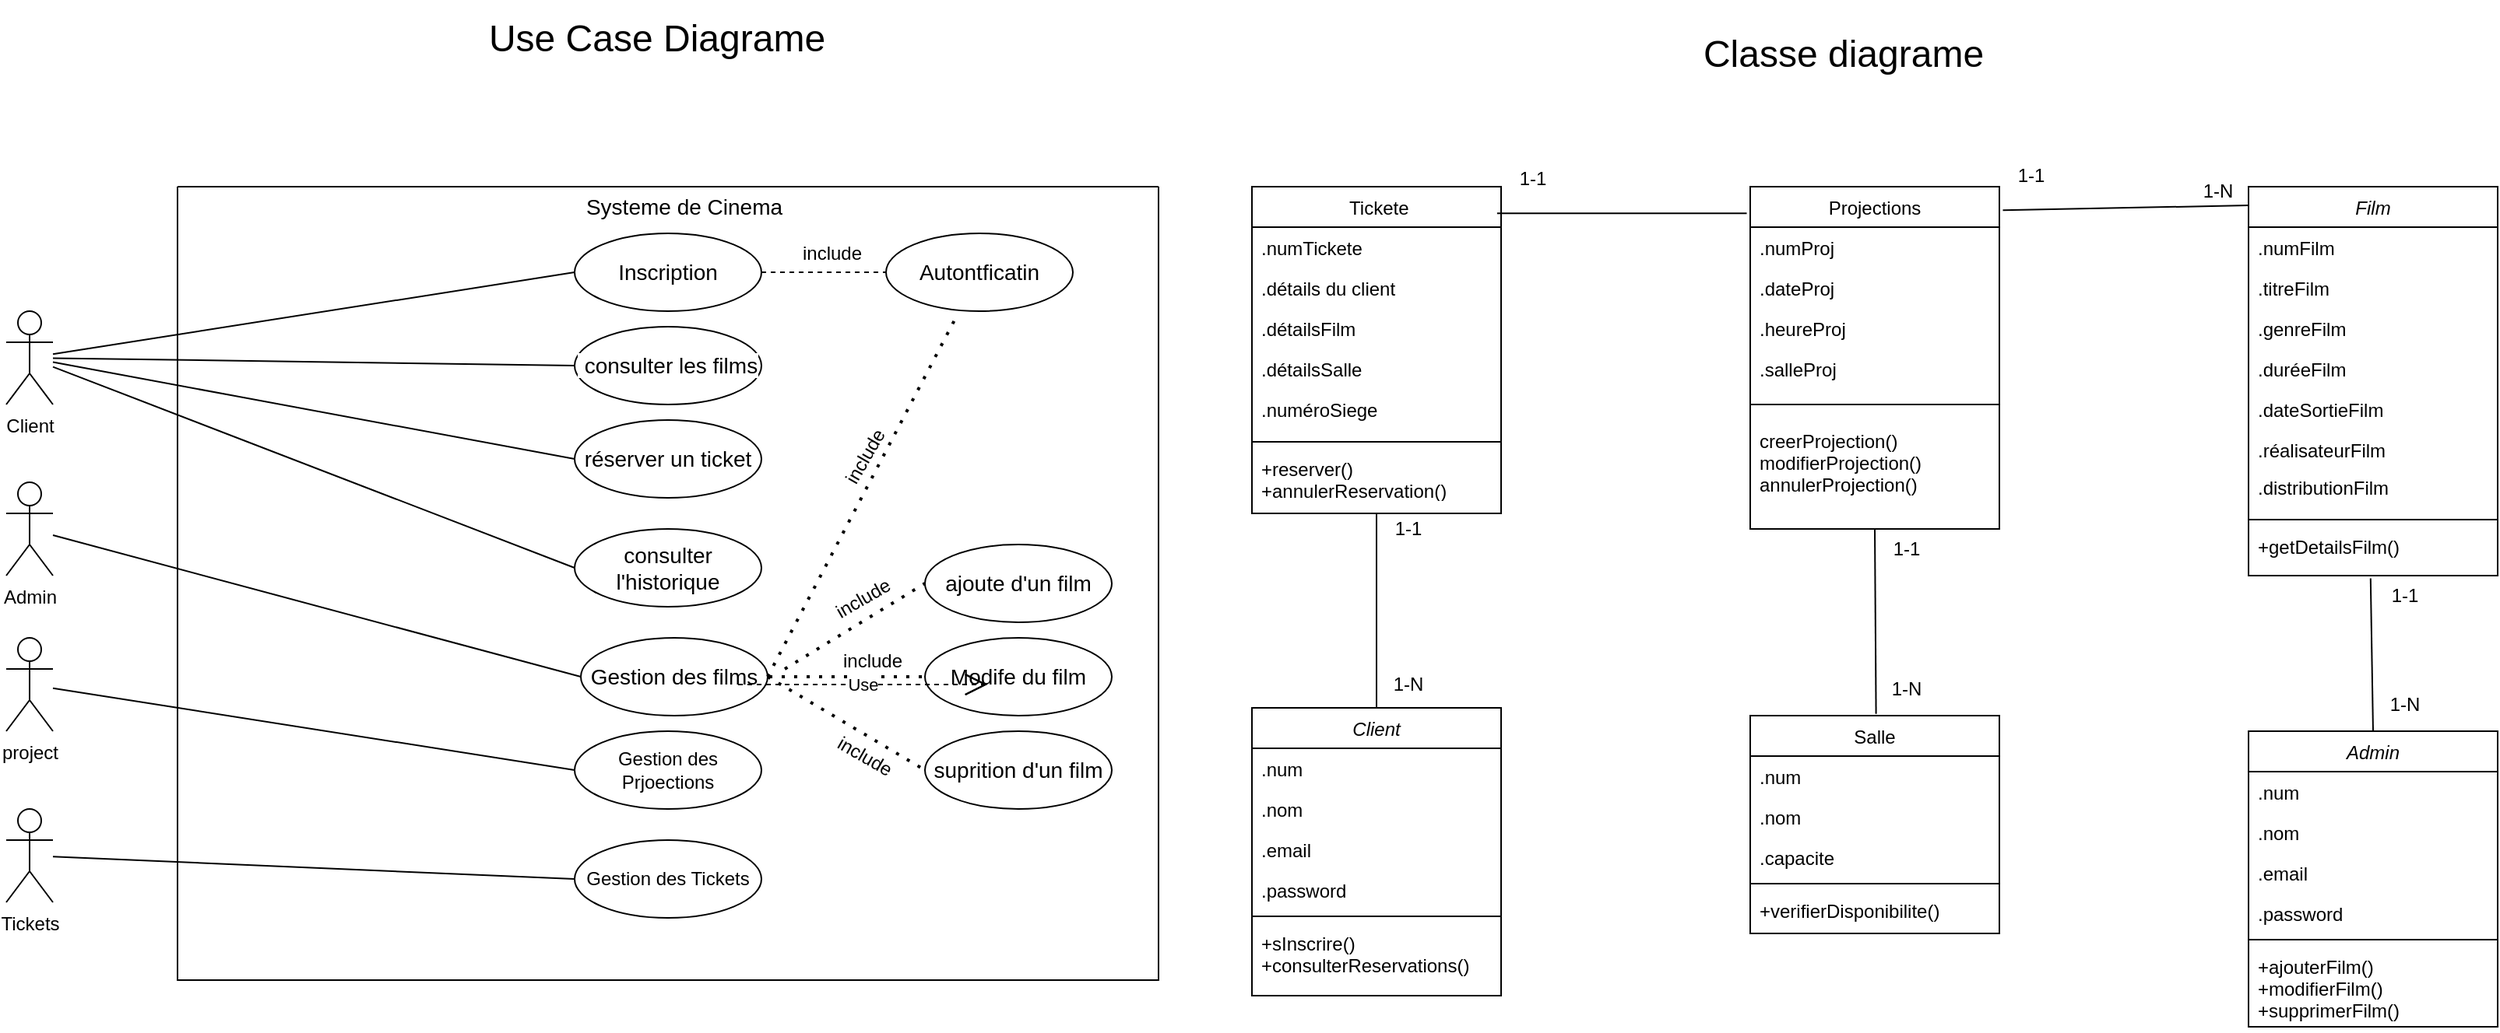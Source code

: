 <mxfile version="25.0.3">
  <diagram id="C5RBs43oDa-KdzZeNtuy" name="Page-1">
    <mxGraphModel dx="2810" dy="710" grid="1" gridSize="10" guides="1" tooltips="1" connect="1" arrows="1" fold="1" page="1" pageScale="1" pageWidth="827" pageHeight="1169" math="0" shadow="0">
      <root>
        <mxCell id="WIyWlLk6GJQsqaUBKTNV-0" />
        <mxCell id="WIyWlLk6GJQsqaUBKTNV-1" parent="WIyWlLk6GJQsqaUBKTNV-0" />
        <mxCell id="zkfFHV4jXpPFQw0GAbJ--0" value="Film" style="swimlane;fontStyle=2;align=center;verticalAlign=top;childLayout=stackLayout;horizontal=1;startSize=26;horizontalStack=0;resizeParent=1;resizeLast=0;collapsible=1;marginBottom=0;rounded=0;shadow=0;strokeWidth=1;" parent="WIyWlLk6GJQsqaUBKTNV-1" vertex="1">
          <mxGeometry x="640" y="160" width="160" height="250" as="geometry">
            <mxRectangle x="230" y="140" width="160" height="26" as="alternateBounds" />
          </mxGeometry>
        </mxCell>
        <mxCell id="zkfFHV4jXpPFQw0GAbJ--1" value=".numFilm" style="text;align=left;verticalAlign=top;spacingLeft=4;spacingRight=4;overflow=hidden;rotatable=0;points=[[0,0.5],[1,0.5]];portConstraint=eastwest;" parent="zkfFHV4jXpPFQw0GAbJ--0" vertex="1">
          <mxGeometry y="26" width="160" height="26" as="geometry" />
        </mxCell>
        <mxCell id="zkfFHV4jXpPFQw0GAbJ--2" value=".titreFilm" style="text;align=left;verticalAlign=top;spacingLeft=4;spacingRight=4;overflow=hidden;rotatable=0;points=[[0,0.5],[1,0.5]];portConstraint=eastwest;rounded=0;shadow=0;html=0;" parent="zkfFHV4jXpPFQw0GAbJ--0" vertex="1">
          <mxGeometry y="52" width="160" height="26" as="geometry" />
        </mxCell>
        <mxCell id="zkfFHV4jXpPFQw0GAbJ--3" value=".genreFilm" style="text;align=left;verticalAlign=top;spacingLeft=4;spacingRight=4;overflow=hidden;rotatable=0;points=[[0,0.5],[1,0.5]];portConstraint=eastwest;rounded=0;shadow=0;html=0;" parent="zkfFHV4jXpPFQw0GAbJ--0" vertex="1">
          <mxGeometry y="78" width="160" height="26" as="geometry" />
        </mxCell>
        <mxCell id="Z9YNg40CPAMuGilFHo_q-38" value=".duréeFilm" style="text;align=left;verticalAlign=top;spacingLeft=4;spacingRight=4;overflow=hidden;rotatable=0;points=[[0,0.5],[1,0.5]];portConstraint=eastwest;rounded=0;shadow=0;html=0;" vertex="1" parent="zkfFHV4jXpPFQw0GAbJ--0">
          <mxGeometry y="104" width="160" height="26" as="geometry" />
        </mxCell>
        <mxCell id="Z9YNg40CPAMuGilFHo_q-37" value=".dateSortieFilm" style="text;align=left;verticalAlign=top;spacingLeft=4;spacingRight=4;overflow=hidden;rotatable=0;points=[[0,0.5],[1,0.5]];portConstraint=eastwest;rounded=0;shadow=0;html=0;" vertex="1" parent="zkfFHV4jXpPFQw0GAbJ--0">
          <mxGeometry y="130" width="160" height="26" as="geometry" />
        </mxCell>
        <mxCell id="Z9YNg40CPAMuGilFHo_q-39" value=".réalisateurFilm" style="text;align=left;verticalAlign=top;spacingLeft=4;spacingRight=4;overflow=hidden;rotatable=0;points=[[0,0.5],[1,0.5]];portConstraint=eastwest;rounded=0;shadow=0;html=0;" vertex="1" parent="zkfFHV4jXpPFQw0GAbJ--0">
          <mxGeometry y="156" width="160" height="24" as="geometry" />
        </mxCell>
        <mxCell id="Z9YNg40CPAMuGilFHo_q-42" value=".distributionFilm" style="text;align=left;verticalAlign=top;spacingLeft=4;spacingRight=4;overflow=hidden;rotatable=0;points=[[0,0.5],[1,0.5]];portConstraint=eastwest;rounded=0;shadow=0;html=0;" vertex="1" parent="zkfFHV4jXpPFQw0GAbJ--0">
          <mxGeometry y="180" width="160" height="30" as="geometry" />
        </mxCell>
        <mxCell id="zkfFHV4jXpPFQw0GAbJ--4" value="" style="line;html=1;strokeWidth=1;align=left;verticalAlign=middle;spacingTop=-1;spacingLeft=3;spacingRight=3;rotatable=0;labelPosition=right;points=[];portConstraint=eastwest;" parent="zkfFHV4jXpPFQw0GAbJ--0" vertex="1">
          <mxGeometry y="210" width="160" height="8" as="geometry" />
        </mxCell>
        <mxCell id="Z9YNg40CPAMuGilFHo_q-119" value="+getDetailsFilm()" style="text;align=left;verticalAlign=top;spacingLeft=4;spacingRight=4;overflow=hidden;rotatable=0;points=[[0,0.5],[1,0.5]];portConstraint=eastwest;rounded=0;shadow=0;html=0;" vertex="1" parent="zkfFHV4jXpPFQw0GAbJ--0">
          <mxGeometry y="218" width="160" height="30" as="geometry" />
        </mxCell>
        <mxCell id="zkfFHV4jXpPFQw0GAbJ--6" value=" Tickete" style="swimlane;fontStyle=0;align=center;verticalAlign=top;childLayout=stackLayout;horizontal=1;startSize=26;horizontalStack=0;resizeParent=1;resizeLast=0;collapsible=1;marginBottom=0;rounded=0;shadow=0;strokeWidth=1;" parent="WIyWlLk6GJQsqaUBKTNV-1" vertex="1">
          <mxGeometry y="160" width="160" height="210" as="geometry">
            <mxRectangle x="130" y="380" width="160" height="26" as="alternateBounds" />
          </mxGeometry>
        </mxCell>
        <mxCell id="zkfFHV4jXpPFQw0GAbJ--7" value=".numTickete" style="text;align=left;verticalAlign=top;spacingLeft=4;spacingRight=4;overflow=hidden;rotatable=0;points=[[0,0.5],[1,0.5]];portConstraint=eastwest;" parent="zkfFHV4jXpPFQw0GAbJ--6" vertex="1">
          <mxGeometry y="26" width="160" height="26" as="geometry" />
        </mxCell>
        <mxCell id="Z9YNg40CPAMuGilFHo_q-50" value=".détails du client" style="text;align=left;verticalAlign=top;spacingLeft=4;spacingRight=4;overflow=hidden;rotatable=0;points=[[0,0.5],[1,0.5]];portConstraint=eastwest;" vertex="1" parent="zkfFHV4jXpPFQw0GAbJ--6">
          <mxGeometry y="52" width="160" height="26" as="geometry" />
        </mxCell>
        <mxCell id="Z9YNg40CPAMuGilFHo_q-51" value=".détailsFilm" style="text;align=left;verticalAlign=top;spacingLeft=4;spacingRight=4;overflow=hidden;rotatable=0;points=[[0,0.5],[1,0.5]];portConstraint=eastwest;rounded=0;shadow=0;html=0;" vertex="1" parent="zkfFHV4jXpPFQw0GAbJ--6">
          <mxGeometry y="78" width="160" height="26" as="geometry" />
        </mxCell>
        <mxCell id="Z9YNg40CPAMuGilFHo_q-52" value=".détailsSalle" style="text;align=left;verticalAlign=top;spacingLeft=4;spacingRight=4;overflow=hidden;rotatable=0;points=[[0,0.5],[1,0.5]];portConstraint=eastwest;rounded=0;shadow=0;html=0;" vertex="1" parent="zkfFHV4jXpPFQw0GAbJ--6">
          <mxGeometry y="104" width="160" height="26" as="geometry" />
        </mxCell>
        <mxCell id="Z9YNg40CPAMuGilFHo_q-56" value=".numéroSiege" style="text;align=left;verticalAlign=top;spacingLeft=4;spacingRight=4;overflow=hidden;rotatable=0;points=[[0,0.5],[1,0.5]];portConstraint=eastwest;rounded=0;shadow=0;html=0;" vertex="1" parent="zkfFHV4jXpPFQw0GAbJ--6">
          <mxGeometry y="130" width="160" height="30" as="geometry" />
        </mxCell>
        <mxCell id="Z9YNg40CPAMuGilFHo_q-57" value="" style="line;html=1;strokeWidth=1;align=left;verticalAlign=middle;spacingTop=-1;spacingLeft=3;spacingRight=3;rotatable=0;labelPosition=right;points=[];portConstraint=eastwest;" vertex="1" parent="zkfFHV4jXpPFQw0GAbJ--6">
          <mxGeometry y="160" width="160" height="8" as="geometry" />
        </mxCell>
        <mxCell id="Z9YNg40CPAMuGilFHo_q-117" value="+reserver()&#xa;+annulerReservation()" style="text;align=left;verticalAlign=top;spacingLeft=4;spacingRight=4;overflow=hidden;rotatable=0;points=[[0,0.5],[1,0.5]];portConstraint=eastwest;rounded=0;shadow=0;html=0;" vertex="1" parent="zkfFHV4jXpPFQw0GAbJ--6">
          <mxGeometry y="168" width="160" height="30" as="geometry" />
        </mxCell>
        <mxCell id="zkfFHV4jXpPFQw0GAbJ--13" value="Projections" style="swimlane;fontStyle=0;align=center;verticalAlign=top;childLayout=stackLayout;horizontal=1;startSize=26;horizontalStack=0;resizeParent=1;resizeLast=0;collapsible=1;marginBottom=0;rounded=0;shadow=0;strokeWidth=1;" parent="WIyWlLk6GJQsqaUBKTNV-1" vertex="1">
          <mxGeometry x="320" y="160" width="160" height="220" as="geometry">
            <mxRectangle x="340" y="380" width="170" height="26" as="alternateBounds" />
          </mxGeometry>
        </mxCell>
        <mxCell id="zkfFHV4jXpPFQw0GAbJ--14" value=".numProj&#xa;" style="text;align=left;verticalAlign=top;spacingLeft=4;spacingRight=4;overflow=hidden;rotatable=0;points=[[0,0.5],[1,0.5]];portConstraint=eastwest;" parent="zkfFHV4jXpPFQw0GAbJ--13" vertex="1">
          <mxGeometry y="26" width="160" height="26" as="geometry" />
        </mxCell>
        <mxCell id="Z9YNg40CPAMuGilFHo_q-47" value=".dateProj&#xa;" style="text;align=left;verticalAlign=top;spacingLeft=4;spacingRight=4;overflow=hidden;rotatable=0;points=[[0,0.5],[1,0.5]];portConstraint=eastwest;" vertex="1" parent="zkfFHV4jXpPFQw0GAbJ--13">
          <mxGeometry y="52" width="160" height="26" as="geometry" />
        </mxCell>
        <mxCell id="Z9YNg40CPAMuGilFHo_q-48" value=".heureProj&#xa;" style="text;align=left;verticalAlign=top;spacingLeft=4;spacingRight=4;overflow=hidden;rotatable=0;points=[[0,0.5],[1,0.5]];portConstraint=eastwest;" vertex="1" parent="zkfFHV4jXpPFQw0GAbJ--13">
          <mxGeometry y="78" width="160" height="26" as="geometry" />
        </mxCell>
        <mxCell id="Z9YNg40CPAMuGilFHo_q-49" value=".salleProj&#xa;" style="text;align=left;verticalAlign=top;spacingLeft=4;spacingRight=4;overflow=hidden;rotatable=0;points=[[0,0.5],[1,0.5]];portConstraint=eastwest;" vertex="1" parent="zkfFHV4jXpPFQw0GAbJ--13">
          <mxGeometry y="104" width="160" height="26" as="geometry" />
        </mxCell>
        <mxCell id="zkfFHV4jXpPFQw0GAbJ--15" value="" style="line;html=1;strokeWidth=1;align=left;verticalAlign=middle;spacingTop=-1;spacingLeft=3;spacingRight=3;rotatable=0;labelPosition=right;points=[];portConstraint=eastwest;" parent="zkfFHV4jXpPFQw0GAbJ--13" vertex="1">
          <mxGeometry y="130" width="160" height="20" as="geometry" />
        </mxCell>
        <mxCell id="Z9YNg40CPAMuGilFHo_q-115" value="creerProjection()&#xa;modifierProjection()&#xa;annulerProjection()" style="text;align=left;verticalAlign=top;spacingLeft=4;spacingRight=4;overflow=hidden;rotatable=0;points=[[0,0.5],[1,0.5]];portConstraint=eastwest;" vertex="1" parent="zkfFHV4jXpPFQw0GAbJ--13">
          <mxGeometry y="150" width="160" height="60" as="geometry" />
        </mxCell>
        <mxCell id="zkfFHV4jXpPFQw0GAbJ--17" value="Salle" style="swimlane;fontStyle=0;align=center;verticalAlign=top;childLayout=stackLayout;horizontal=1;startSize=26;horizontalStack=0;resizeParent=1;resizeLast=0;collapsible=1;marginBottom=0;rounded=0;shadow=0;strokeWidth=1;" parent="WIyWlLk6GJQsqaUBKTNV-1" vertex="1">
          <mxGeometry x="320" y="500" width="160" height="140" as="geometry">
            <mxRectangle x="550" y="140" width="160" height="26" as="alternateBounds" />
          </mxGeometry>
        </mxCell>
        <mxCell id="zkfFHV4jXpPFQw0GAbJ--21" value=".num" style="text;align=left;verticalAlign=top;spacingLeft=4;spacingRight=4;overflow=hidden;rotatable=0;points=[[0,0.5],[1,0.5]];portConstraint=eastwest;rounded=0;shadow=0;html=0;" parent="zkfFHV4jXpPFQw0GAbJ--17" vertex="1">
          <mxGeometry y="26" width="160" height="26" as="geometry" />
        </mxCell>
        <mxCell id="zkfFHV4jXpPFQw0GAbJ--19" value=".nom" style="text;align=left;verticalAlign=top;spacingLeft=4;spacingRight=4;overflow=hidden;rotatable=0;points=[[0,0.5],[1,0.5]];portConstraint=eastwest;rounded=0;shadow=0;html=0;" parent="zkfFHV4jXpPFQw0GAbJ--17" vertex="1">
          <mxGeometry y="52" width="160" height="26" as="geometry" />
        </mxCell>
        <mxCell id="zkfFHV4jXpPFQw0GAbJ--20" value=".capacite" style="text;align=left;verticalAlign=top;spacingLeft=4;spacingRight=4;overflow=hidden;rotatable=0;points=[[0,0.5],[1,0.5]];portConstraint=eastwest;rounded=0;shadow=0;html=0;" parent="zkfFHV4jXpPFQw0GAbJ--17" vertex="1">
          <mxGeometry y="78" width="160" height="26" as="geometry" />
        </mxCell>
        <mxCell id="zkfFHV4jXpPFQw0GAbJ--23" value="" style="line;html=1;strokeWidth=1;align=left;verticalAlign=middle;spacingTop=-1;spacingLeft=3;spacingRight=3;rotatable=0;labelPosition=right;points=[];portConstraint=eastwest;" parent="zkfFHV4jXpPFQw0GAbJ--17" vertex="1">
          <mxGeometry y="104" width="160" height="8" as="geometry" />
        </mxCell>
        <mxCell id="Z9YNg40CPAMuGilFHo_q-116" value="+verifierDisponibilite()" style="text;align=left;verticalAlign=top;spacingLeft=4;spacingRight=4;overflow=hidden;rotatable=0;points=[[0,0.5],[1,0.5]];portConstraint=eastwest;rounded=0;shadow=0;html=0;" vertex="1" parent="zkfFHV4jXpPFQw0GAbJ--17">
          <mxGeometry y="112" width="160" height="28" as="geometry" />
        </mxCell>
        <mxCell id="Z9YNg40CPAMuGilFHo_q-3" value="Client" style="shape=umlActor;verticalLabelPosition=bottom;verticalAlign=top;html=1;outlineConnect=0;" vertex="1" parent="WIyWlLk6GJQsqaUBKTNV-1">
          <mxGeometry x="-800" y="240" width="30" height="60" as="geometry" />
        </mxCell>
        <mxCell id="Z9YNg40CPAMuGilFHo_q-4" value="Admin" style="shape=umlActor;verticalLabelPosition=bottom;verticalAlign=top;html=1;outlineConnect=0;" vertex="1" parent="WIyWlLk6GJQsqaUBKTNV-1">
          <mxGeometry x="-800" y="350" width="30" height="60" as="geometry" />
        </mxCell>
        <mxCell id="Z9YNg40CPAMuGilFHo_q-5" value="Tickets" style="shape=umlActor;verticalLabelPosition=bottom;verticalAlign=top;html=1;outlineConnect=0;" vertex="1" parent="WIyWlLk6GJQsqaUBKTNV-1">
          <mxGeometry x="-800" y="560" width="30" height="60" as="geometry" />
        </mxCell>
        <mxCell id="Z9YNg40CPAMuGilFHo_q-7" value="project" style="shape=umlActor;verticalLabelPosition=bottom;verticalAlign=top;html=1;outlineConnect=0;" vertex="1" parent="WIyWlLk6GJQsqaUBKTNV-1">
          <mxGeometry x="-800" y="450" width="30" height="60" as="geometry" />
        </mxCell>
        <mxCell id="Z9YNg40CPAMuGilFHo_q-16" value="" style="endArrow=none;html=1;rounded=0;entryX=0;entryY=0.5;entryDx=0;entryDy=0;" edge="1" parent="WIyWlLk6GJQsqaUBKTNV-1" source="Z9YNg40CPAMuGilFHo_q-3" target="Z9YNg40CPAMuGilFHo_q-8">
          <mxGeometry width="50" height="50" relative="1" as="geometry">
            <mxPoint x="-820" y="300" as="sourcePoint" />
            <mxPoint x="-540" y="440" as="targetPoint" />
            <Array as="points" />
          </mxGeometry>
        </mxCell>
        <mxCell id="Z9YNg40CPAMuGilFHo_q-17" value="" style="endArrow=none;html=1;rounded=0;exitX=0;exitY=0.5;exitDx=0;exitDy=0;" edge="1" parent="WIyWlLk6GJQsqaUBKTNV-1" source="Z9YNg40CPAMuGilFHo_q-10" target="Z9YNg40CPAMuGilFHo_q-3">
          <mxGeometry width="50" height="50" relative="1" as="geometry">
            <mxPoint x="-600" y="610" as="sourcePoint" />
            <mxPoint x="-760" y="275" as="targetPoint" />
            <Array as="points" />
          </mxGeometry>
        </mxCell>
        <mxCell id="Z9YNg40CPAMuGilFHo_q-18" value="" style="endArrow=none;html=1;rounded=0;entryX=0;entryY=0.5;entryDx=0;entryDy=0;" edge="1" parent="WIyWlLk6GJQsqaUBKTNV-1" source="Z9YNg40CPAMuGilFHo_q-3" target="Z9YNg40CPAMuGilFHo_q-13">
          <mxGeometry width="50" height="50" relative="1" as="geometry">
            <mxPoint x="-818" y="307" as="sourcePoint" />
            <mxPoint x="-630" y="410" as="targetPoint" />
          </mxGeometry>
        </mxCell>
        <mxCell id="Z9YNg40CPAMuGilFHo_q-19" value="" style="endArrow=none;html=1;rounded=0;entryX=0;entryY=0.5;entryDx=0;entryDy=0;" edge="1" parent="WIyWlLk6GJQsqaUBKTNV-1" source="Z9YNg40CPAMuGilFHo_q-3" target="Z9YNg40CPAMuGilFHo_q-14">
          <mxGeometry width="50" height="50" relative="1" as="geometry">
            <mxPoint x="-820" y="310" as="sourcePoint" />
            <mxPoint x="-540" y="560" as="targetPoint" />
            <Array as="points" />
          </mxGeometry>
        </mxCell>
        <mxCell id="Z9YNg40CPAMuGilFHo_q-22" value="" style="endArrow=none;html=1;rounded=0;exitX=0;exitY=0.5;exitDx=0;exitDy=0;" edge="1" parent="WIyWlLk6GJQsqaUBKTNV-1" source="Z9YNg40CPAMuGilFHo_q-12" target="Z9YNg40CPAMuGilFHo_q-4">
          <mxGeometry width="50" height="50" relative="1" as="geometry">
            <mxPoint x="-620" y="460" as="sourcePoint" />
            <mxPoint x="-790" y="390" as="targetPoint" />
            <Array as="points" />
          </mxGeometry>
        </mxCell>
        <mxCell id="Z9YNg40CPAMuGilFHo_q-24" value="" style="endArrow=none;html=1;rounded=0;entryX=0;entryY=0.5;entryDx=0;entryDy=0;" edge="1" parent="WIyWlLk6GJQsqaUBKTNV-1" source="Z9YNg40CPAMuGilFHo_q-7" target="Z9YNg40CPAMuGilFHo_q-11">
          <mxGeometry width="50" height="50" relative="1" as="geometry">
            <mxPoint x="-800" y="500" as="sourcePoint" />
            <mxPoint x="-560" y="410" as="targetPoint" />
            <Array as="points" />
          </mxGeometry>
        </mxCell>
        <mxCell id="Z9YNg40CPAMuGilFHo_q-26" value="" style="endArrow=none;html=1;rounded=0;entryX=0;entryY=0.5;entryDx=0;entryDy=0;" edge="1" parent="WIyWlLk6GJQsqaUBKTNV-1" target="Z9YNg40CPAMuGilFHo_q-25" source="Z9YNg40CPAMuGilFHo_q-5">
          <mxGeometry width="50" height="50" relative="1" as="geometry">
            <mxPoint x="-810" y="650" as="sourcePoint" />
            <mxPoint x="-550" y="420" as="targetPoint" />
            <Array as="points" />
          </mxGeometry>
        </mxCell>
        <mxCell id="Z9YNg40CPAMuGilFHo_q-31" value="&lt;span style=&quot;text-wrap-mode: nowrap;&quot;&gt;&lt;font style=&quot;font-size: 24px;&quot;&gt;Use Case Diagrame&lt;/font&gt;&lt;/span&gt;" style="text;strokeColor=none;align=center;fillColor=none;html=1;verticalAlign=middle;whiteSpace=wrap;rounded=0;" vertex="1" parent="WIyWlLk6GJQsqaUBKTNV-1">
          <mxGeometry x="-502" y="40" width="240" height="50" as="geometry" />
        </mxCell>
        <mxCell id="Z9YNg40CPAMuGilFHo_q-34" value="&lt;font style=&quot;font-size: 24px;&quot;&gt;Classe diagrame&lt;/font&gt;" style="text;strokeColor=none;align=center;fillColor=none;html=1;verticalAlign=middle;whiteSpace=wrap;rounded=0;" vertex="1" parent="WIyWlLk6GJQsqaUBKTNV-1">
          <mxGeometry x="260" y="60" width="240" height="30" as="geometry" />
        </mxCell>
        <mxCell id="Z9YNg40CPAMuGilFHo_q-59" value="Admin" style="swimlane;fontStyle=2;align=center;verticalAlign=top;childLayout=stackLayout;horizontal=1;startSize=26;horizontalStack=0;resizeParent=1;resizeLast=0;collapsible=1;marginBottom=0;rounded=0;shadow=0;strokeWidth=1;" vertex="1" parent="WIyWlLk6GJQsqaUBKTNV-1">
          <mxGeometry x="640" y="510" width="160" height="190" as="geometry">
            <mxRectangle x="230" y="140" width="160" height="26" as="alternateBounds" />
          </mxGeometry>
        </mxCell>
        <mxCell id="Z9YNg40CPAMuGilFHo_q-60" value=".num" style="text;align=left;verticalAlign=top;spacingLeft=4;spacingRight=4;overflow=hidden;rotatable=0;points=[[0,0.5],[1,0.5]];portConstraint=eastwest;" vertex="1" parent="Z9YNg40CPAMuGilFHo_q-59">
          <mxGeometry y="26" width="160" height="26" as="geometry" />
        </mxCell>
        <mxCell id="Z9YNg40CPAMuGilFHo_q-61" value=".nom" style="text;align=left;verticalAlign=top;spacingLeft=4;spacingRight=4;overflow=hidden;rotatable=0;points=[[0,0.5],[1,0.5]];portConstraint=eastwest;rounded=0;shadow=0;html=0;" vertex="1" parent="Z9YNg40CPAMuGilFHo_q-59">
          <mxGeometry y="52" width="160" height="26" as="geometry" />
        </mxCell>
        <mxCell id="Z9YNg40CPAMuGilFHo_q-62" value=".email" style="text;align=left;verticalAlign=top;spacingLeft=4;spacingRight=4;overflow=hidden;rotatable=0;points=[[0,0.5],[1,0.5]];portConstraint=eastwest;rounded=0;shadow=0;html=0;" vertex="1" parent="Z9YNg40CPAMuGilFHo_q-59">
          <mxGeometry y="78" width="160" height="26" as="geometry" />
        </mxCell>
        <mxCell id="Z9YNg40CPAMuGilFHo_q-63" value=".password" style="text;align=left;verticalAlign=top;spacingLeft=4;spacingRight=4;overflow=hidden;rotatable=0;points=[[0,0.5],[1,0.5]];portConstraint=eastwest;rounded=0;shadow=0;html=0;" vertex="1" parent="Z9YNg40CPAMuGilFHo_q-59">
          <mxGeometry y="104" width="160" height="26" as="geometry" />
        </mxCell>
        <mxCell id="Z9YNg40CPAMuGilFHo_q-68" value="" style="line;html=1;strokeWidth=1;align=left;verticalAlign=middle;spacingTop=-1;spacingLeft=3;spacingRight=3;rotatable=0;labelPosition=right;points=[];portConstraint=eastwest;" vertex="1" parent="Z9YNg40CPAMuGilFHo_q-59">
          <mxGeometry y="130" width="160" height="8" as="geometry" />
        </mxCell>
        <mxCell id="Z9YNg40CPAMuGilFHo_q-69" value="+ajouterFilm()&#xa;+modifierFilm()&#xa;+supprimerFilm()" style="text;align=left;verticalAlign=top;spacingLeft=4;spacingRight=4;overflow=hidden;rotatable=0;points=[[0,0.5],[1,0.5]];portConstraint=eastwest;rounded=0;shadow=0;html=0;" vertex="1" parent="Z9YNg40CPAMuGilFHo_q-59">
          <mxGeometry y="138" width="160" height="52" as="geometry" />
        </mxCell>
        <mxCell id="Z9YNg40CPAMuGilFHo_q-79" value="Client" style="swimlane;fontStyle=2;align=center;verticalAlign=top;childLayout=stackLayout;horizontal=1;startSize=26;horizontalStack=0;resizeParent=1;resizeLast=0;collapsible=1;marginBottom=0;rounded=0;shadow=0;strokeWidth=1;" vertex="1" parent="WIyWlLk6GJQsqaUBKTNV-1">
          <mxGeometry y="495" width="160" height="185" as="geometry">
            <mxRectangle x="230" y="140" width="160" height="26" as="alternateBounds" />
          </mxGeometry>
        </mxCell>
        <mxCell id="Z9YNg40CPAMuGilFHo_q-80" value=".num" style="text;align=left;verticalAlign=top;spacingLeft=4;spacingRight=4;overflow=hidden;rotatable=0;points=[[0,0.5],[1,0.5]];portConstraint=eastwest;" vertex="1" parent="Z9YNg40CPAMuGilFHo_q-79">
          <mxGeometry y="26" width="160" height="26" as="geometry" />
        </mxCell>
        <mxCell id="Z9YNg40CPAMuGilFHo_q-81" value=".nom" style="text;align=left;verticalAlign=top;spacingLeft=4;spacingRight=4;overflow=hidden;rotatable=0;points=[[0,0.5],[1,0.5]];portConstraint=eastwest;rounded=0;shadow=0;html=0;" vertex="1" parent="Z9YNg40CPAMuGilFHo_q-79">
          <mxGeometry y="52" width="160" height="26" as="geometry" />
        </mxCell>
        <mxCell id="Z9YNg40CPAMuGilFHo_q-82" value=".email" style="text;align=left;verticalAlign=top;spacingLeft=4;spacingRight=4;overflow=hidden;rotatable=0;points=[[0,0.5],[1,0.5]];portConstraint=eastwest;rounded=0;shadow=0;html=0;" vertex="1" parent="Z9YNg40CPAMuGilFHo_q-79">
          <mxGeometry y="78" width="160" height="26" as="geometry" />
        </mxCell>
        <mxCell id="Z9YNg40CPAMuGilFHo_q-83" value=".password" style="text;align=left;verticalAlign=top;spacingLeft=4;spacingRight=4;overflow=hidden;rotatable=0;points=[[0,0.5],[1,0.5]];portConstraint=eastwest;rounded=0;shadow=0;html=0;" vertex="1" parent="Z9YNg40CPAMuGilFHo_q-79">
          <mxGeometry y="104" width="160" height="26" as="geometry" />
        </mxCell>
        <mxCell id="Z9YNg40CPAMuGilFHo_q-84" value="" style="line;html=1;strokeWidth=1;align=left;verticalAlign=middle;spacingTop=-1;spacingLeft=3;spacingRight=3;rotatable=0;labelPosition=right;points=[];portConstraint=eastwest;" vertex="1" parent="Z9YNg40CPAMuGilFHo_q-79">
          <mxGeometry y="130" width="160" height="8" as="geometry" />
        </mxCell>
        <mxCell id="Z9YNg40CPAMuGilFHo_q-85" value="+sInscrire()&#xa;+consulterReservations()" style="text;align=left;verticalAlign=top;spacingLeft=4;spacingRight=4;overflow=hidden;rotatable=0;points=[[0,0.5],[1,0.5]];portConstraint=eastwest;rounded=0;shadow=0;html=0;" vertex="1" parent="Z9YNg40CPAMuGilFHo_q-79">
          <mxGeometry y="138" width="160" height="42" as="geometry" />
        </mxCell>
        <mxCell id="Z9YNg40CPAMuGilFHo_q-93" value="include" style="text;html=1;align=center;verticalAlign=middle;resizable=0;points=[];autosize=1;strokeColor=none;fillColor=none;" vertex="1" parent="WIyWlLk6GJQsqaUBKTNV-1">
          <mxGeometry x="-300" y="188" width="60" height="30" as="geometry" />
        </mxCell>
        <mxCell id="Z9YNg40CPAMuGilFHo_q-99" value="" style="endArrow=none;dashed=1;html=1;dashPattern=1 3;strokeWidth=2;rounded=0;entryX=0;entryY=0.5;entryDx=0;entryDy=0;" edge="1" parent="WIyWlLk6GJQsqaUBKTNV-1" target="Z9YNg40CPAMuGilFHo_q-97">
          <mxGeometry width="50" height="50" relative="1" as="geometry">
            <mxPoint x="-300" y="470" as="sourcePoint" />
            <mxPoint x="-260" y="460" as="targetPoint" />
          </mxGeometry>
        </mxCell>
        <mxCell id="Z9YNg40CPAMuGilFHo_q-0" value="" style="swimlane;startSize=0;" vertex="1" parent="WIyWlLk6GJQsqaUBKTNV-1">
          <mxGeometry x="-690" y="160" width="630" height="510" as="geometry">
            <mxRectangle x="190" y="100" width="50" height="40" as="alternateBounds" />
          </mxGeometry>
        </mxCell>
        <mxCell id="Z9YNg40CPAMuGilFHo_q-2" value="&lt;font style=&quot;font-size: 14px;&quot;&gt;Systeme de Cinema&lt;br&gt;&lt;/font&gt;&amp;nbsp;" style="text;html=1;align=center;verticalAlign=middle;resizable=0;points=[];autosize=1;strokeColor=none;fillColor=none;" vertex="1" parent="Z9YNg40CPAMuGilFHo_q-0">
          <mxGeometry x="250" width="150" height="40" as="geometry" />
        </mxCell>
        <mxCell id="Z9YNg40CPAMuGilFHo_q-8" value="&lt;font style=&quot;font-size: 14px;&quot;&gt;Inscription&lt;/font&gt;" style="ellipse;whiteSpace=wrap;html=1;" vertex="1" parent="Z9YNg40CPAMuGilFHo_q-0">
          <mxGeometry x="255" y="30" width="120" height="50" as="geometry" />
        </mxCell>
        <mxCell id="Z9YNg40CPAMuGilFHo_q-10" value="&lt;span style=&quot;font-family: &amp;quot;Nunito Sans&amp;quot;, sans-serif; font-size: 14px; text-align: start; white-space-collapse: preserve; background-color: rgb(255, 255, 255);&quot;&gt; consulter les films&lt;/span&gt;" style="ellipse;whiteSpace=wrap;html=1;" vertex="1" parent="Z9YNg40CPAMuGilFHo_q-0">
          <mxGeometry x="255" y="90" width="120" height="50" as="geometry" />
        </mxCell>
        <mxCell id="Z9YNg40CPAMuGilFHo_q-11" value="Gestion des Prjoections" style="ellipse;whiteSpace=wrap;html=1;" vertex="1" parent="Z9YNg40CPAMuGilFHo_q-0">
          <mxGeometry x="255" y="350" width="120" height="50" as="geometry" />
        </mxCell>
        <mxCell id="Z9YNg40CPAMuGilFHo_q-12" value="&lt;font style=&quot;font-size: 14px;&quot;&gt;Gestion des films&lt;/font&gt;" style="ellipse;whiteSpace=wrap;html=1;" vertex="1" parent="Z9YNg40CPAMuGilFHo_q-0">
          <mxGeometry x="259" y="290" width="120" height="50" as="geometry" />
        </mxCell>
        <mxCell id="Z9YNg40CPAMuGilFHo_q-13" value="&lt;span style=&quot;font-family: &amp;quot;Nunito Sans&amp;quot;, sans-serif; font-size: 14px; text-align: start; white-space-collapse: preserve; background-color: rgb(255, 255, 255);&quot;&gt;réserver un ticket&lt;/span&gt;" style="ellipse;whiteSpace=wrap;html=1;" vertex="1" parent="Z9YNg40CPAMuGilFHo_q-0">
          <mxGeometry x="255" y="150" width="120" height="50" as="geometry" />
        </mxCell>
        <mxCell id="Z9YNg40CPAMuGilFHo_q-14" value="&lt;span style=&quot;font-family: &amp;quot;Nunito Sans&amp;quot;, sans-serif; font-size: 14px; text-align: start; white-space-collapse: preserve; background-color: rgb(255, 255, 255);&quot;&gt;consulter l&#39;historique&lt;/span&gt;" style="ellipse;whiteSpace=wrap;html=1;" vertex="1" parent="Z9YNg40CPAMuGilFHo_q-0">
          <mxGeometry x="255" y="220" width="120" height="50" as="geometry" />
        </mxCell>
        <mxCell id="Z9YNg40CPAMuGilFHo_q-25" value="Gestion des Tickets" style="ellipse;whiteSpace=wrap;html=1;" vertex="1" parent="Z9YNg40CPAMuGilFHo_q-0">
          <mxGeometry x="255" y="420" width="120" height="50" as="geometry" />
        </mxCell>
        <mxCell id="Z9YNg40CPAMuGilFHo_q-89" value="&lt;span style=&quot;font-size: 14px;&quot;&gt;Autontficatin&lt;/span&gt;" style="ellipse;whiteSpace=wrap;html=1;" vertex="1" parent="Z9YNg40CPAMuGilFHo_q-0">
          <mxGeometry x="455" y="30" width="120" height="50" as="geometry" />
        </mxCell>
        <mxCell id="Z9YNg40CPAMuGilFHo_q-92" value="" style="endArrow=none;dashed=1;html=1;rounded=0;entryX=0;entryY=0.5;entryDx=0;entryDy=0;exitX=1;exitY=0.5;exitDx=0;exitDy=0;" edge="1" parent="Z9YNg40CPAMuGilFHo_q-0" source="Z9YNg40CPAMuGilFHo_q-8" target="Z9YNg40CPAMuGilFHo_q-89">
          <mxGeometry width="50" height="50" relative="1" as="geometry">
            <mxPoint x="660" y="170" as="sourcePoint" />
            <mxPoint x="710" y="120" as="targetPoint" />
            <Array as="points" />
          </mxGeometry>
        </mxCell>
        <mxCell id="Z9YNg40CPAMuGilFHo_q-95" value="" style="endArrow=none;dashed=1;html=1;dashPattern=1 3;strokeWidth=2;rounded=0;entryX=0.375;entryY=1.078;entryDx=0;entryDy=0;entryPerimeter=0;exitX=1;exitY=0.5;exitDx=0;exitDy=0;" edge="1" parent="Z9YNg40CPAMuGilFHo_q-0" source="Z9YNg40CPAMuGilFHo_q-12" target="Z9YNg40CPAMuGilFHo_q-89">
          <mxGeometry width="50" height="50" relative="1" as="geometry">
            <mxPoint x="380" y="340" as="sourcePoint" />
            <mxPoint x="470" y="72" as="targetPoint" />
            <Array as="points" />
          </mxGeometry>
        </mxCell>
        <mxCell id="Z9YNg40CPAMuGilFHo_q-96" value="&lt;span style=&quot;font-size: 12px;&quot;&gt;include&lt;/span&gt;" style="edgeLabel;html=1;align=center;verticalAlign=middle;resizable=0;points=[];rotation=-60;" vertex="1" connectable="0" parent="Z9YNg40CPAMuGilFHo_q-95">
          <mxGeometry x="0.177" y="10" relative="1" as="geometry">
            <mxPoint as="offset" />
          </mxGeometry>
        </mxCell>
        <mxCell id="Z9YNg40CPAMuGilFHo_q-97" value="&lt;font style=&quot;font-size: 14px;&quot;&gt;ajoute d&#39;un film&lt;/font&gt;" style="ellipse;whiteSpace=wrap;html=1;" vertex="1" parent="Z9YNg40CPAMuGilFHo_q-0">
          <mxGeometry x="480" y="230" width="120" height="50" as="geometry" />
        </mxCell>
        <mxCell id="Z9YNg40CPAMuGilFHo_q-101" value="&lt;font style=&quot;font-size: 14px;&quot;&gt;Modife du film&lt;/font&gt;" style="ellipse;whiteSpace=wrap;html=1;" vertex="1" parent="Z9YNg40CPAMuGilFHo_q-0">
          <mxGeometry x="480" y="290" width="120" height="50" as="geometry" />
        </mxCell>
        <mxCell id="Z9YNg40CPAMuGilFHo_q-103" value="&lt;font style=&quot;font-size: 14px;&quot;&gt;suprition d&#39;un film&lt;/font&gt;" style="ellipse;whiteSpace=wrap;html=1;" vertex="1" parent="Z9YNg40CPAMuGilFHo_q-0">
          <mxGeometry x="480" y="350" width="120" height="50" as="geometry" />
        </mxCell>
        <mxCell id="Z9YNg40CPAMuGilFHo_q-104" value="" style="endArrow=none;dashed=1;html=1;dashPattern=1 3;strokeWidth=2;rounded=0;entryX=0;entryY=0.5;entryDx=0;entryDy=0;exitX=1;exitY=0.5;exitDx=0;exitDy=0;" edge="1" parent="Z9YNg40CPAMuGilFHo_q-0" source="Z9YNg40CPAMuGilFHo_q-12" target="Z9YNg40CPAMuGilFHo_q-103">
          <mxGeometry width="50" height="50" relative="1" as="geometry">
            <mxPoint x="380" y="350" as="sourcePoint" />
            <mxPoint x="430" y="300" as="targetPoint" />
          </mxGeometry>
        </mxCell>
        <mxCell id="Z9YNg40CPAMuGilFHo_q-109" value="&lt;span style=&quot;font-size: 12px;&quot;&gt;include&lt;/span&gt;" style="edgeLabel;html=1;align=center;verticalAlign=middle;resizable=0;points=[];rotation=30;" vertex="1" connectable="0" parent="Z9YNg40CPAMuGilFHo_q-104">
          <mxGeometry x="0.204" y="12" relative="1" as="geometry">
            <mxPoint x="-5" y="25" as="offset" />
          </mxGeometry>
        </mxCell>
        <mxCell id="Z9YNg40CPAMuGilFHo_q-106" value="&lt;span style=&quot;background-color: rgb(255, 255, 255);&quot;&gt;include&lt;/span&gt;" style="text;html=1;align=center;verticalAlign=middle;resizable=0;points=[];autosize=1;strokeColor=none;fillColor=none;rotation=-30;" vertex="1" parent="Z9YNg40CPAMuGilFHo_q-0">
          <mxGeometry x="410" y="250" width="60" height="30" as="geometry" />
        </mxCell>
        <mxCell id="Z9YNg40CPAMuGilFHo_q-102" value="" style="endArrow=none;dashed=1;html=1;dashPattern=1 3;strokeWidth=2;rounded=0;entryX=0;entryY=0.5;entryDx=0;entryDy=0;" edge="1" parent="WIyWlLk6GJQsqaUBKTNV-1" target="Z9YNg40CPAMuGilFHo_q-101">
          <mxGeometry width="50" height="50" relative="1" as="geometry">
            <mxPoint x="-310" y="475" as="sourcePoint" />
            <mxPoint x="-260" y="460" as="targetPoint" />
          </mxGeometry>
        </mxCell>
        <mxCell id="Z9YNg40CPAMuGilFHo_q-108" value="&lt;span style=&quot;font-size: 12px;&quot;&gt;include&lt;/span&gt;" style="edgeLabel;html=1;align=center;verticalAlign=middle;resizable=0;points=[];" vertex="1" connectable="0" parent="Z9YNg40CPAMuGilFHo_q-102">
          <mxGeometry x="0.317" y="10" relative="1" as="geometry">
            <mxPoint as="offset" />
          </mxGeometry>
        </mxCell>
        <mxCell id="Z9YNg40CPAMuGilFHo_q-110" value="Use" style="endArrow=open;endSize=12;dashed=1;html=1;rounded=0;" edge="1" parent="WIyWlLk6GJQsqaUBKTNV-1">
          <mxGeometry width="160" relative="1" as="geometry">
            <mxPoint x="-330" y="480" as="sourcePoint" />
            <mxPoint x="-170" y="480" as="targetPoint" />
          </mxGeometry>
        </mxCell>
        <mxCell id="Z9YNg40CPAMuGilFHo_q-111" value="Use" style="endArrow=open;endSize=12;dashed=1;html=1;rounded=0;" edge="1" parent="WIyWlLk6GJQsqaUBKTNV-1">
          <mxGeometry width="160" relative="1" as="geometry">
            <mxPoint x="-330" y="480" as="sourcePoint" />
            <mxPoint x="-170" y="480" as="targetPoint" />
          </mxGeometry>
        </mxCell>
        <mxCell id="Z9YNg40CPAMuGilFHo_q-120" value="" style="endArrow=none;html=1;rounded=0;exitX=0.5;exitY=1;exitDx=0;exitDy=0;entryX=0.5;entryY=0;entryDx=0;entryDy=0;" edge="1" parent="WIyWlLk6GJQsqaUBKTNV-1" source="zkfFHV4jXpPFQw0GAbJ--6" target="Z9YNg40CPAMuGilFHo_q-79">
          <mxGeometry width="50" height="50" relative="1" as="geometry">
            <mxPoint x="170" y="170" as="sourcePoint" />
            <mxPoint x="120" y="450" as="targetPoint" />
          </mxGeometry>
        </mxCell>
        <mxCell id="Z9YNg40CPAMuGilFHo_q-121" value="1-N" style="text;html=1;align=center;verticalAlign=middle;resizable=0;points=[];autosize=1;strokeColor=none;fillColor=none;" vertex="1" parent="WIyWlLk6GJQsqaUBKTNV-1">
          <mxGeometry x="80" y="465" width="40" height="30" as="geometry" />
        </mxCell>
        <mxCell id="Z9YNg40CPAMuGilFHo_q-124" value="1-1" style="text;html=1;align=center;verticalAlign=middle;resizable=0;points=[];autosize=1;strokeColor=none;fillColor=none;" vertex="1" parent="WIyWlLk6GJQsqaUBKTNV-1">
          <mxGeometry x="80" y="365" width="40" height="30" as="geometry" />
        </mxCell>
        <mxCell id="Z9YNg40CPAMuGilFHo_q-126" value="1-1" style="text;html=1;align=center;verticalAlign=middle;resizable=0;points=[];autosize=1;strokeColor=none;fillColor=none;" vertex="1" parent="WIyWlLk6GJQsqaUBKTNV-1">
          <mxGeometry x="160" y="140" width="40" height="30" as="geometry" />
        </mxCell>
        <mxCell id="Z9YNg40CPAMuGilFHo_q-131" value="" style="endArrow=none;html=1;rounded=0;entryX=-0.014;entryY=-0.339;entryDx=0;entryDy=0;entryPerimeter=0;exitX=0.984;exitY=-0.339;exitDx=0;exitDy=0;exitPerimeter=0;" edge="1" parent="WIyWlLk6GJQsqaUBKTNV-1" source="zkfFHV4jXpPFQw0GAbJ--7" target="zkfFHV4jXpPFQw0GAbJ--14">
          <mxGeometry width="50" height="50" relative="1" as="geometry">
            <mxPoint x="300" y="420" as="sourcePoint" />
            <mxPoint x="350" y="370" as="targetPoint" />
            <Array as="points" />
          </mxGeometry>
        </mxCell>
        <mxCell id="Z9YNg40CPAMuGilFHo_q-132" value="" style="endArrow=none;html=1;rounded=0;exitX=1.014;exitY=0.069;exitDx=0;exitDy=0;exitPerimeter=0;" edge="1" parent="WIyWlLk6GJQsqaUBKTNV-1" source="zkfFHV4jXpPFQw0GAbJ--13">
          <mxGeometry width="50" height="50" relative="1" as="geometry">
            <mxPoint x="480" y="168" as="sourcePoint" />
            <mxPoint x="640" y="172" as="targetPoint" />
          </mxGeometry>
        </mxCell>
        <mxCell id="Z9YNg40CPAMuGilFHo_q-133" value="" style="endArrow=none;html=1;rounded=0;entryX=0.5;entryY=1;entryDx=0;entryDy=0;exitX=0.63;exitY=1.226;exitDx=0;exitDy=0;exitPerimeter=0;" edge="1" parent="WIyWlLk6GJQsqaUBKTNV-1" target="zkfFHV4jXpPFQw0GAbJ--13">
          <mxGeometry width="50" height="50" relative="1" as="geometry">
            <mxPoint x="400.8" y="498.876" as="sourcePoint" />
            <mxPoint x="270" y="370" as="targetPoint" />
          </mxGeometry>
        </mxCell>
        <mxCell id="Z9YNg40CPAMuGilFHo_q-134" value="1-1" style="text;html=1;align=center;verticalAlign=middle;resizable=0;points=[];autosize=1;strokeColor=none;fillColor=none;" vertex="1" parent="WIyWlLk6GJQsqaUBKTNV-1">
          <mxGeometry x="480" y="138" width="40" height="30" as="geometry" />
        </mxCell>
        <mxCell id="Z9YNg40CPAMuGilFHo_q-135" value="1-1" style="text;html=1;align=center;verticalAlign=middle;resizable=0;points=[];autosize=1;strokeColor=none;fillColor=none;" vertex="1" parent="WIyWlLk6GJQsqaUBKTNV-1">
          <mxGeometry x="400" y="378" width="40" height="30" as="geometry" />
        </mxCell>
        <mxCell id="Z9YNg40CPAMuGilFHo_q-136" value="" style="endArrow=none;html=1;rounded=0;entryX=0.49;entryY=1.125;entryDx=0;entryDy=0;entryPerimeter=0;exitX=0.5;exitY=0;exitDx=0;exitDy=0;" edge="1" parent="WIyWlLk6GJQsqaUBKTNV-1" source="Z9YNg40CPAMuGilFHo_q-59" target="Z9YNg40CPAMuGilFHo_q-119">
          <mxGeometry width="50" height="50" relative="1" as="geometry">
            <mxPoint x="440" y="420" as="sourcePoint" />
            <mxPoint x="490" y="370" as="targetPoint" />
          </mxGeometry>
        </mxCell>
        <mxCell id="Z9YNg40CPAMuGilFHo_q-137" value="1-N" style="text;html=1;align=center;verticalAlign=middle;resizable=0;points=[];autosize=1;strokeColor=none;fillColor=none;" vertex="1" parent="WIyWlLk6GJQsqaUBKTNV-1">
          <mxGeometry x="400" y="468" width="40" height="30" as="geometry" />
        </mxCell>
        <mxCell id="Z9YNg40CPAMuGilFHo_q-138" value="1-N" style="text;html=1;align=center;verticalAlign=middle;resizable=0;points=[];autosize=1;strokeColor=none;fillColor=none;" vertex="1" parent="WIyWlLk6GJQsqaUBKTNV-1">
          <mxGeometry x="720" y="478" width="40" height="30" as="geometry" />
        </mxCell>
        <mxCell id="Z9YNg40CPAMuGilFHo_q-139" value="1-1" style="text;html=1;align=center;verticalAlign=middle;resizable=0;points=[];autosize=1;strokeColor=none;fillColor=none;" vertex="1" parent="WIyWlLk6GJQsqaUBKTNV-1">
          <mxGeometry x="720" y="408" width="40" height="30" as="geometry" />
        </mxCell>
        <mxCell id="Z9YNg40CPAMuGilFHo_q-140" value="1-N" style="text;html=1;align=center;verticalAlign=middle;resizable=0;points=[];autosize=1;strokeColor=none;fillColor=none;" vertex="1" parent="WIyWlLk6GJQsqaUBKTNV-1">
          <mxGeometry x="600" y="148" width="40" height="30" as="geometry" />
        </mxCell>
      </root>
    </mxGraphModel>
  </diagram>
</mxfile>
